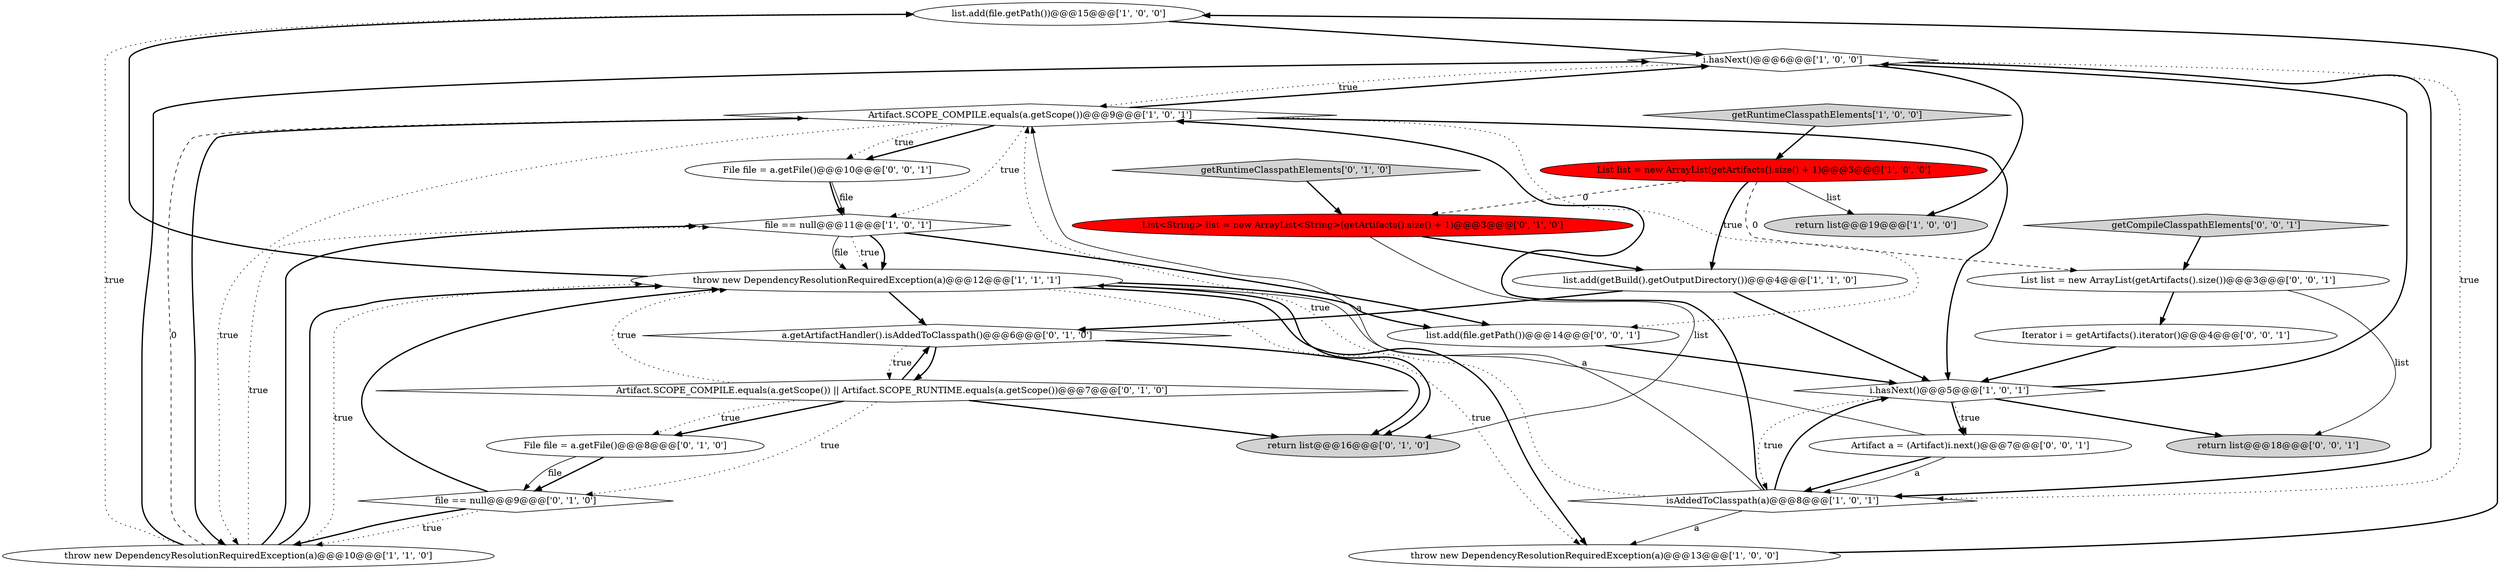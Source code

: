 digraph {
11 [style = filled, label = "list.add(file.getPath())@@@15@@@['1', '0', '0']", fillcolor = white, shape = ellipse image = "AAA0AAABBB1BBB"];
3 [style = filled, label = "Artifact.SCOPE_COMPILE.equals(a.getScope())@@@9@@@['1', '0', '1']", fillcolor = white, shape = diamond image = "AAA0AAABBB1BBB"];
7 [style = filled, label = "list.add(getBuild().getOutputDirectory())@@@4@@@['1', '1', '0']", fillcolor = white, shape = ellipse image = "AAA0AAABBB1BBB"];
10 [style = filled, label = "throw new DependencyResolutionRequiredException(a)@@@13@@@['1', '0', '0']", fillcolor = white, shape = ellipse image = "AAA0AAABBB1BBB"];
13 [style = filled, label = "File file = a.getFile()@@@8@@@['0', '1', '0']", fillcolor = white, shape = ellipse image = "AAA0AAABBB2BBB"];
5 [style = filled, label = "isAddedToClasspath(a)@@@8@@@['1', '0', '1']", fillcolor = white, shape = diamond image = "AAA0AAABBB1BBB"];
18 [style = filled, label = "a.getArtifactHandler().isAddedToClasspath()@@@6@@@['0', '1', '0']", fillcolor = white, shape = diamond image = "AAA0AAABBB2BBB"];
20 [style = filled, label = "getCompileClasspathElements['0', '0', '1']", fillcolor = lightgray, shape = diamond image = "AAA0AAABBB3BBB"];
15 [style = filled, label = "Artifact.SCOPE_COMPILE.equals(a.getScope()) || Artifact.SCOPE_RUNTIME.equals(a.getScope())@@@7@@@['0', '1', '0']", fillcolor = white, shape = diamond image = "AAA0AAABBB2BBB"];
0 [style = filled, label = "i.hasNext()@@@6@@@['1', '0', '0']", fillcolor = white, shape = diamond image = "AAA0AAABBB1BBB"];
17 [style = filled, label = "return list@@@16@@@['0', '1', '0']", fillcolor = lightgray, shape = ellipse image = "AAA0AAABBB2BBB"];
16 [style = filled, label = "file == null@@@9@@@['0', '1', '0']", fillcolor = white, shape = diamond image = "AAA0AAABBB2BBB"];
9 [style = filled, label = "getRuntimeClasspathElements['1', '0', '0']", fillcolor = lightgray, shape = diamond image = "AAA0AAABBB1BBB"];
21 [style = filled, label = "return list@@@18@@@['0', '0', '1']", fillcolor = lightgray, shape = ellipse image = "AAA0AAABBB3BBB"];
8 [style = filled, label = "throw new DependencyResolutionRequiredException(a)@@@12@@@['1', '1', '1']", fillcolor = white, shape = ellipse image = "AAA0AAABBB1BBB"];
12 [style = filled, label = "throw new DependencyResolutionRequiredException(a)@@@10@@@['1', '1', '0']", fillcolor = white, shape = ellipse image = "AAA0AAABBB1BBB"];
14 [style = filled, label = "getRuntimeClasspathElements['0', '1', '0']", fillcolor = lightgray, shape = diamond image = "AAA0AAABBB2BBB"];
24 [style = filled, label = "Artifact a = (Artifact)i.next()@@@7@@@['0', '0', '1']", fillcolor = white, shape = ellipse image = "AAA0AAABBB3BBB"];
19 [style = filled, label = "List<String> list = new ArrayList<String>(getArtifacts().size() + 1)@@@3@@@['0', '1', '0']", fillcolor = red, shape = ellipse image = "AAA1AAABBB2BBB"];
26 [style = filled, label = "list.add(file.getPath())@@@14@@@['0', '0', '1']", fillcolor = white, shape = ellipse image = "AAA0AAABBB3BBB"];
1 [style = filled, label = "file == null@@@11@@@['1', '0', '1']", fillcolor = white, shape = diamond image = "AAA0AAABBB1BBB"];
4 [style = filled, label = "return list@@@19@@@['1', '0', '0']", fillcolor = lightgray, shape = ellipse image = "AAA0AAABBB1BBB"];
23 [style = filled, label = "Iterator i = getArtifacts().iterator()@@@4@@@['0', '0', '1']", fillcolor = white, shape = ellipse image = "AAA0AAABBB3BBB"];
6 [style = filled, label = "List list = new ArrayList(getArtifacts().size() + 1)@@@3@@@['1', '0', '0']", fillcolor = red, shape = ellipse image = "AAA1AAABBB1BBB"];
2 [style = filled, label = "i.hasNext()@@@5@@@['1', '0', '1']", fillcolor = white, shape = diamond image = "AAA0AAABBB1BBB"];
22 [style = filled, label = "File file = a.getFile()@@@10@@@['0', '0', '1']", fillcolor = white, shape = ellipse image = "AAA0AAABBB3BBB"];
25 [style = filled, label = "List list = new ArrayList(getArtifacts().size())@@@3@@@['0', '0', '1']", fillcolor = white, shape = ellipse image = "AAA0AAABBB3BBB"];
5->3 [style = bold, label=""];
8->10 [style = bold, label=""];
12->3 [style = dashed, label="0"];
25->21 [style = solid, label="list"];
15->13 [style = bold, label=""];
22->1 [style = solid, label="file"];
16->12 [style = dotted, label="true"];
1->8 [style = bold, label=""];
0->5 [style = dotted, label="true"];
16->8 [style = bold, label=""];
12->8 [style = dotted, label="true"];
25->23 [style = bold, label=""];
8->18 [style = bold, label=""];
2->24 [style = dotted, label="true"];
18->15 [style = bold, label=""];
18->15 [style = dotted, label="true"];
18->17 [style = bold, label=""];
12->1 [style = dotted, label="true"];
3->26 [style = dotted, label="true"];
24->5 [style = solid, label="a"];
14->19 [style = bold, label=""];
8->26 [style = bold, label=""];
3->12 [style = bold, label=""];
8->10 [style = dotted, label="true"];
15->16 [style = dotted, label="true"];
1->26 [style = bold, label=""];
5->3 [style = dotted, label="true"];
12->1 [style = bold, label=""];
12->0 [style = bold, label=""];
15->18 [style = bold, label=""];
3->22 [style = bold, label=""];
13->16 [style = bold, label=""];
20->25 [style = bold, label=""];
5->3 [style = solid, label="a"];
3->0 [style = bold, label=""];
24->5 [style = bold, label=""];
9->6 [style = bold, label=""];
15->13 [style = dotted, label="true"];
12->11 [style = dotted, label="true"];
8->17 [style = bold, label=""];
6->4 [style = solid, label="list"];
26->2 [style = bold, label=""];
15->17 [style = bold, label=""];
5->2 [style = bold, label=""];
2->0 [style = bold, label=""];
11->0 [style = bold, label=""];
15->8 [style = dotted, label="true"];
3->2 [style = bold, label=""];
6->25 [style = dashed, label="0"];
0->4 [style = bold, label=""];
2->21 [style = bold, label=""];
7->2 [style = bold, label=""];
12->8 [style = bold, label=""];
5->10 [style = solid, label="a"];
1->8 [style = solid, label="file"];
3->12 [style = dotted, label="true"];
6->19 [style = dashed, label="0"];
3->22 [style = dotted, label="true"];
24->8 [style = solid, label="a"];
1->8 [style = dotted, label="true"];
19->17 [style = solid, label="list"];
7->18 [style = bold, label=""];
13->16 [style = solid, label="file"];
23->2 [style = bold, label=""];
22->1 [style = bold, label=""];
0->3 [style = dotted, label="true"];
2->24 [style = bold, label=""];
6->7 [style = bold, label=""];
2->5 [style = dotted, label="true"];
8->11 [style = bold, label=""];
19->7 [style = bold, label=""];
16->12 [style = bold, label=""];
3->1 [style = dotted, label="true"];
0->5 [style = bold, label=""];
10->11 [style = bold, label=""];
}
